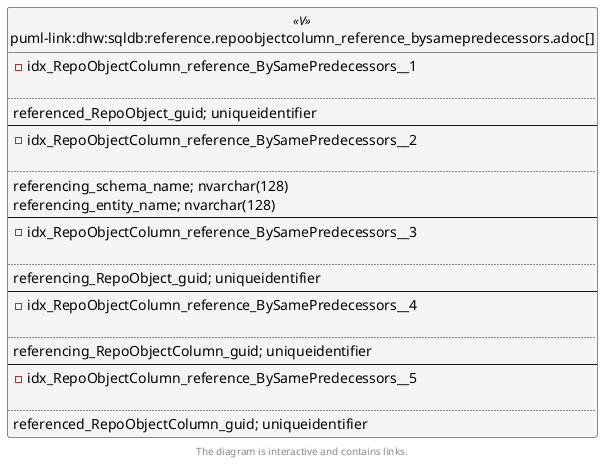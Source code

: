 @startuml
left to right direction
'top to bottom direction
hide circle
'avoide "." issues:
set namespaceSeparator none


skinparam class {
  BackgroundColor White
  BackgroundColor<<FN>> Yellow
  BackgroundColor<<FS>> Yellow
  BackgroundColor<<FT>> LightGray
  BackgroundColor<<IF>> Yellow
  BackgroundColor<<IS>> Yellow
  BackgroundColor<<P>> Aqua
  BackgroundColor<<PC>> Aqua
  BackgroundColor<<SN>> Yellow
  BackgroundColor<<SO>> SlateBlue
  BackgroundColor<<TF>> LightGray
  BackgroundColor<<TR>> Tomato
  BackgroundColor<<U>> White
  BackgroundColor<<V>> WhiteSmoke
  BackgroundColor<<X>> Aqua
  BackgroundColor<<external>> AliceBlue
}


entity "puml-link:dhw:sqldb:reference.repoobjectcolumn_reference_bysamepredecessors.adoc[]" as reference.RepoObjectColumn_reference_BySamePredecessors << V >> {
- idx_RepoObjectColumn_reference_BySamePredecessors__1

..
referenced_RepoObject_guid; uniqueidentifier
--
- idx_RepoObjectColumn_reference_BySamePredecessors__2

..
referencing_schema_name; nvarchar(128)
referencing_entity_name; nvarchar(128)
--
- idx_RepoObjectColumn_reference_BySamePredecessors__3

..
referencing_RepoObject_guid; uniqueidentifier
--
- idx_RepoObjectColumn_reference_BySamePredecessors__4

..
referencing_RepoObjectColumn_guid; uniqueidentifier
--
- idx_RepoObjectColumn_reference_BySamePredecessors__5

..
referenced_RepoObjectColumn_guid; uniqueidentifier
}

footer The diagram is interactive and contains links.
@enduml

